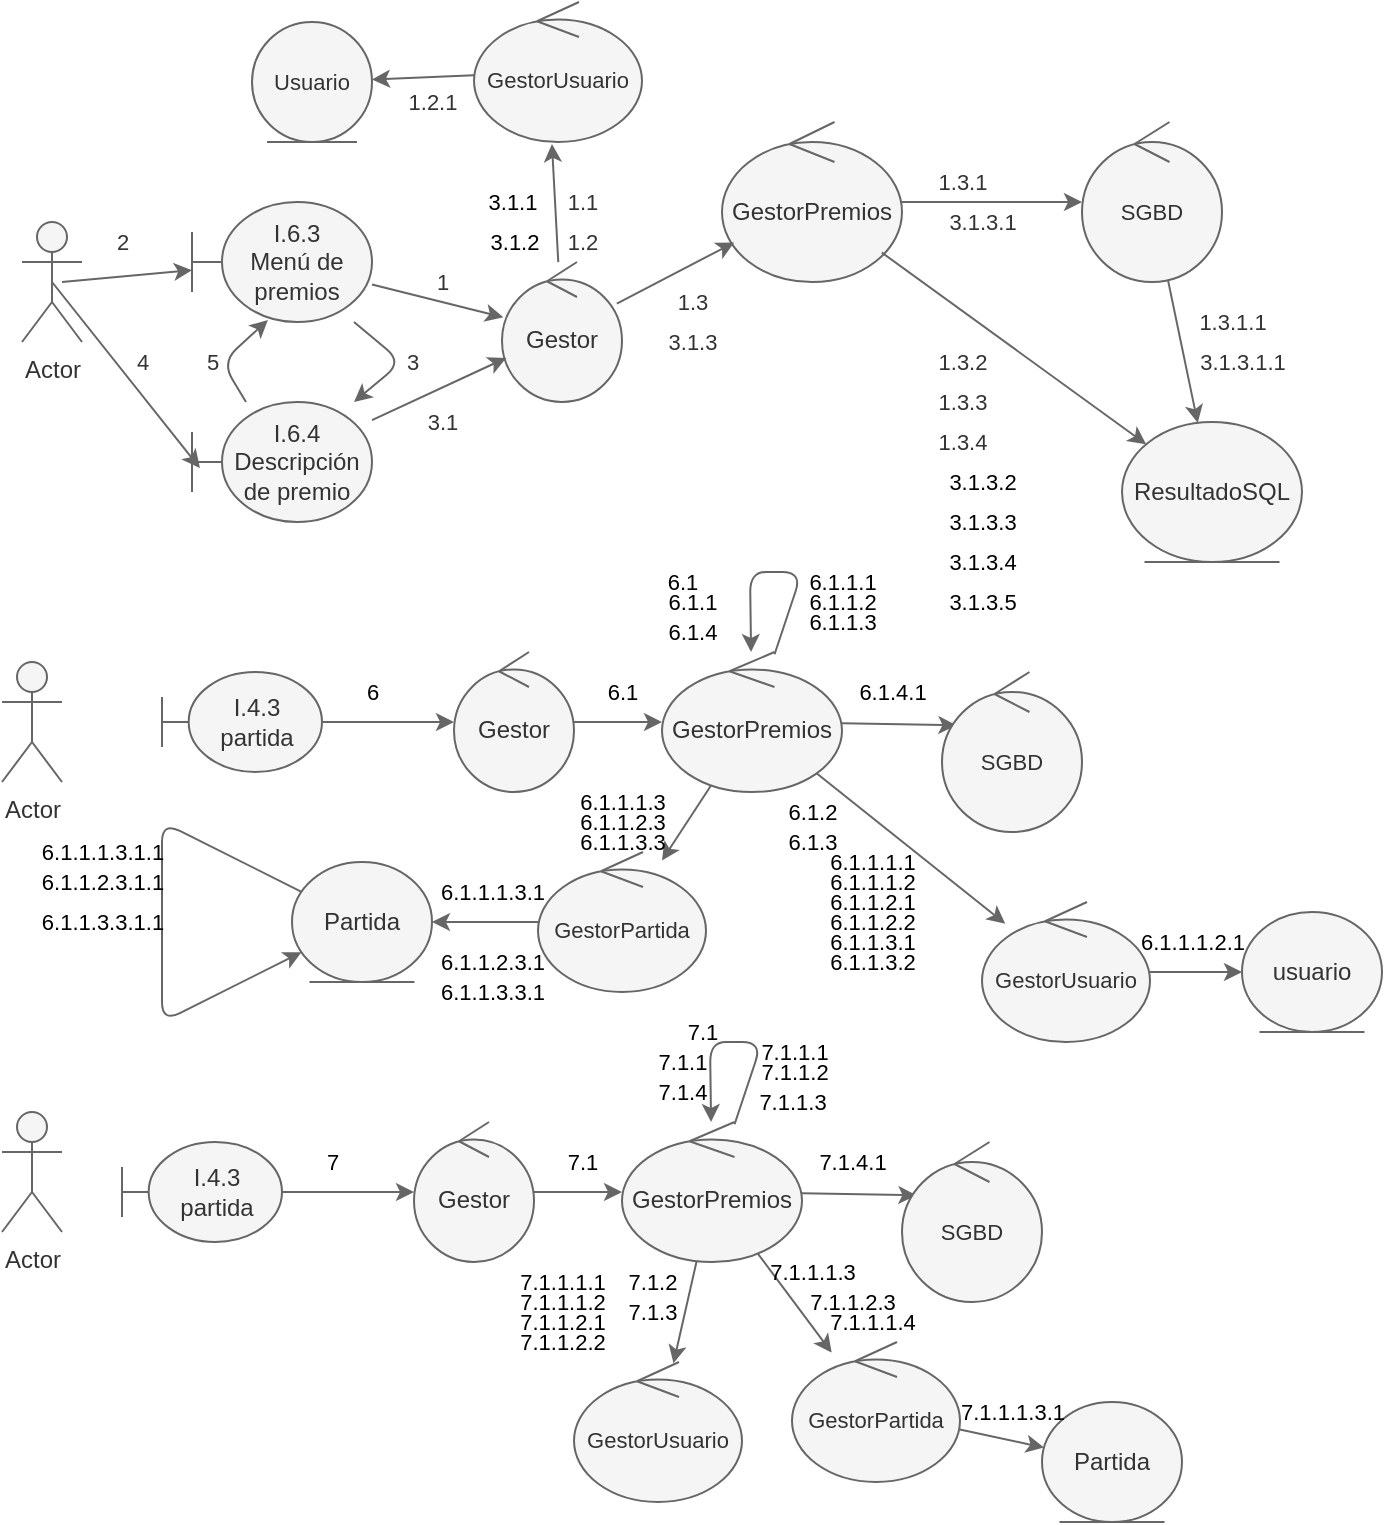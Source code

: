 <mxfile>
    <diagram id="s98oAX3t3QnvA7-sH4KN" name="Page-1">
        <mxGraphModel dx="286" dy="568" grid="1" gridSize="10" guides="1" tooltips="1" connect="1" arrows="1" fold="1" page="1" pageScale="1" pageWidth="850" pageHeight="1100" background="#FFFFFF" math="0" shadow="0">
            <root>
                <mxCell id="0"/>
                <mxCell id="1" parent="0"/>
                <mxCell id="4" value="I.6.3&lt;br&gt;Menú de premios" style="shape=umlBoundary;whiteSpace=wrap;html=1;fillColor=#f5f5f5;fontColor=#333333;strokeColor=#666666;" parent="1" vertex="1">
                    <mxGeometry x="125" y="150" width="90" height="60" as="geometry"/>
                </mxCell>
                <mxCell id="5" value="I.6.4&lt;br&gt;Descripción de premio" style="shape=umlBoundary;whiteSpace=wrap;html=1;fillColor=#f5f5f5;fontColor=#333333;strokeColor=#666666;" parent="1" vertex="1">
                    <mxGeometry x="125" y="250" width="90" height="60" as="geometry"/>
                </mxCell>
                <mxCell id="6" value="Gestor" style="ellipse;shape=umlControl;whiteSpace=wrap;html=1;fillColor=#f5f5f5;fontColor=#333333;strokeColor=#666666;" parent="1" vertex="1">
                    <mxGeometry x="280" y="180" width="60" height="70" as="geometry"/>
                </mxCell>
                <mxCell id="7" value="ResultadoSQL" style="ellipse;shape=umlEntity;whiteSpace=wrap;html=1;fillColor=#f5f5f5;fontColor=#333333;strokeColor=#666666;" parent="1" vertex="1">
                    <mxGeometry x="590" y="260" width="90" height="70" as="geometry"/>
                </mxCell>
                <mxCell id="8" value="GestorPremios" style="ellipse;shape=umlControl;whiteSpace=wrap;html=1;fillColor=#f5f5f5;fontColor=#333333;strokeColor=#666666;" parent="1" vertex="1">
                    <mxGeometry x="390" y="110" width="90" height="80" as="geometry"/>
                </mxCell>
                <mxCell id="9" value="" style="endArrow=classic;html=1;fillColor=#f5f5f5;strokeColor=#666666;" parent="1" source="4" target="6" edge="1">
                    <mxGeometry width="50" height="50" relative="1" as="geometry">
                        <mxPoint x="170" y="320" as="sourcePoint"/>
                        <mxPoint x="220" y="270" as="targetPoint"/>
                    </mxGeometry>
                </mxCell>
                <mxCell id="10" value="" style="endArrow=classic;html=1;rounded=1;labelBackgroundColor=default;fontFamily=Helvetica;fontSize=11;fontColor=default;strokeColor=#666666;fillColor=#f5f5f5;shape=connector;" parent="1" source="6" target="8" edge="1">
                    <mxGeometry width="50" height="50" relative="1" as="geometry">
                        <mxPoint x="350" y="320" as="sourcePoint"/>
                        <mxPoint x="400" y="270" as="targetPoint"/>
                    </mxGeometry>
                </mxCell>
                <mxCell id="11" value="SGBD" style="ellipse;shape=umlControl;whiteSpace=wrap;html=1;fontFamily=Helvetica;fontSize=11;fontColor=#333333;fillColor=#f5f5f5;strokeColor=#666666;" parent="1" vertex="1">
                    <mxGeometry x="570" y="110" width="70" height="80" as="geometry"/>
                </mxCell>
                <mxCell id="12" value="" style="endArrow=classic;html=1;rounded=1;labelBackgroundColor=default;fontFamily=Helvetica;fontSize=11;fontColor=#333333;strokeColor=#666666;fillColor=#f5f5f5;shape=connector;" parent="1" source="8" target="11" edge="1">
                    <mxGeometry width="50" height="50" relative="1" as="geometry">
                        <mxPoint x="480" y="300" as="sourcePoint"/>
                        <mxPoint x="530" y="250" as="targetPoint"/>
                    </mxGeometry>
                </mxCell>
                <mxCell id="13" value="" style="endArrow=classic;html=1;rounded=1;labelBackgroundColor=default;fontFamily=Helvetica;fontSize=11;fontColor=#333333;strokeColor=#666666;fillColor=#f5f5f5;shape=connector;" parent="1" source="11" target="7" edge="1">
                    <mxGeometry width="50" height="50" relative="1" as="geometry">
                        <mxPoint x="480" y="300" as="sourcePoint"/>
                        <mxPoint x="530" y="250" as="targetPoint"/>
                    </mxGeometry>
                </mxCell>
                <mxCell id="14" value="" style="endArrow=classic;html=1;rounded=1;labelBackgroundColor=default;fontFamily=Helvetica;fontSize=11;fontColor=#333333;strokeColor=#666666;fillColor=#f5f5f5;shape=connector;" parent="1" source="8" target="7" edge="1">
                    <mxGeometry width="50" height="50" relative="1" as="geometry">
                        <mxPoint x="480" y="300" as="sourcePoint"/>
                        <mxPoint x="530" y="250" as="targetPoint"/>
                    </mxGeometry>
                </mxCell>
                <mxCell id="15" value="" style="endArrow=classic;html=1;rounded=1;labelBackgroundColor=default;fontFamily=Helvetica;fontSize=11;fontColor=#333333;strokeColor=#666666;fillColor=#f5f5f5;shape=connector;" parent="1" source="4" target="5" edge="1">
                    <mxGeometry width="50" height="50" relative="1" as="geometry">
                        <mxPoint x="260" y="310" as="sourcePoint"/>
                        <mxPoint x="310" y="260" as="targetPoint"/>
                        <Array as="points">
                            <mxPoint x="230" y="230"/>
                        </Array>
                    </mxGeometry>
                </mxCell>
                <mxCell id="16" value="" style="endArrow=classic;html=1;rounded=1;labelBackgroundColor=default;fontFamily=Helvetica;fontSize=11;fontColor=#333333;strokeColor=#666666;fillColor=#f5f5f5;shape=connector;" parent="1" source="5" target="6" edge="1">
                    <mxGeometry width="50" height="50" relative="1" as="geometry">
                        <mxPoint x="240" y="360" as="sourcePoint"/>
                        <mxPoint x="290" y="310" as="targetPoint"/>
                    </mxGeometry>
                </mxCell>
                <mxCell id="17" value="" style="endArrow=classic;html=1;rounded=1;labelBackgroundColor=default;fontFamily=Helvetica;fontSize=11;fontColor=#333333;strokeColor=#666666;fillColor=#f5f5f5;shape=connector;" parent="1" target="4" edge="1">
                    <mxGeometry width="50" height="50" relative="1" as="geometry">
                        <mxPoint x="60" y="190" as="sourcePoint"/>
                        <mxPoint x="260" y="370" as="targetPoint"/>
                    </mxGeometry>
                </mxCell>
                <mxCell id="18" value="" style="endArrow=classic;html=1;rounded=1;labelBackgroundColor=default;fontFamily=Helvetica;fontSize=11;fontColor=#333333;strokeColor=#666666;fillColor=#f5f5f5;shape=connector;exitX=0.5;exitY=0.5;exitDx=0;exitDy=0;exitPerimeter=0;entryX=0.044;entryY=0.55;entryDx=0;entryDy=0;entryPerimeter=0;" parent="1" target="5" edge="1">
                    <mxGeometry width="50" height="50" relative="1" as="geometry">
                        <mxPoint x="55" y="190" as="sourcePoint"/>
                        <mxPoint x="220" y="400" as="targetPoint"/>
                    </mxGeometry>
                </mxCell>
                <mxCell id="19" value="" style="endArrow=classic;html=1;rounded=1;labelBackgroundColor=default;fontFamily=Helvetica;fontSize=11;fontColor=#333333;strokeColor=#666666;fillColor=#f5f5f5;shape=connector;entryX=0.422;entryY=0.983;entryDx=0;entryDy=0;entryPerimeter=0;" parent="1" source="5" target="4" edge="1">
                    <mxGeometry width="50" height="50" relative="1" as="geometry">
                        <mxPoint x="170" y="450" as="sourcePoint"/>
                        <mxPoint x="220" y="400" as="targetPoint"/>
                        <Array as="points">
                            <mxPoint x="140" y="230"/>
                        </Array>
                    </mxGeometry>
                </mxCell>
                <mxCell id="20" value="1" style="text;html=1;align=center;verticalAlign=middle;resizable=0;points=[];autosize=1;strokeColor=none;fillColor=none;fontSize=11;fontFamily=Helvetica;fontColor=#333333;" parent="1" vertex="1">
                    <mxGeometry x="240" y="180" width="20" height="20" as="geometry"/>
                </mxCell>
                <mxCell id="21" value="2" style="text;html=1;align=center;verticalAlign=middle;resizable=0;points=[];autosize=1;strokeColor=none;fillColor=none;fontSize=11;fontFamily=Helvetica;fontColor=#333333;" parent="1" vertex="1">
                    <mxGeometry x="80" y="160" width="20" height="20" as="geometry"/>
                </mxCell>
                <mxCell id="23" value="3" style="text;html=1;align=center;verticalAlign=middle;resizable=0;points=[];autosize=1;strokeColor=none;fillColor=none;fontSize=11;fontFamily=Helvetica;fontColor=#333333;" parent="1" vertex="1">
                    <mxGeometry x="225" y="220" width="20" height="20" as="geometry"/>
                </mxCell>
                <mxCell id="24" value="4" style="text;html=1;align=center;verticalAlign=middle;resizable=0;points=[];autosize=1;strokeColor=none;fillColor=none;fontSize=11;fontFamily=Helvetica;fontColor=#333333;" parent="1" vertex="1">
                    <mxGeometry x="90" y="220" width="20" height="20" as="geometry"/>
                </mxCell>
                <mxCell id="25" value="5" style="text;html=1;align=center;verticalAlign=middle;resizable=0;points=[];autosize=1;strokeColor=none;fillColor=none;fontSize=11;fontFamily=Helvetica;fontColor=#333333;" parent="1" vertex="1">
                    <mxGeometry x="125" y="220" width="20" height="20" as="geometry"/>
                </mxCell>
                <mxCell id="26" value="3.1" style="text;html=1;align=center;verticalAlign=middle;resizable=0;points=[];autosize=1;strokeColor=none;fillColor=none;fontSize=11;fontFamily=Helvetica;fontColor=#333333;" parent="1" vertex="1">
                    <mxGeometry x="235" y="250" width="30" height="20" as="geometry"/>
                </mxCell>
                <mxCell id="29" value="1.3" style="text;html=1;align=center;verticalAlign=middle;resizable=0;points=[];autosize=1;strokeColor=none;fillColor=none;fontSize=11;fontFamily=Helvetica;fontColor=#333333;" parent="1" vertex="1">
                    <mxGeometry x="360" y="190" width="30" height="20" as="geometry"/>
                </mxCell>
                <mxCell id="30" value="1.3.1" style="text;html=1;align=center;verticalAlign=middle;resizable=0;points=[];autosize=1;strokeColor=none;fillColor=none;fontSize=11;fontFamily=Helvetica;fontColor=#333333;" parent="1" vertex="1">
                    <mxGeometry x="490" y="130" width="40" height="20" as="geometry"/>
                </mxCell>
                <mxCell id="31" value="GestorUsuario" style="ellipse;shape=umlControl;whiteSpace=wrap;html=1;fontFamily=Helvetica;fontSize=11;fontColor=#333333;strokeColor=#666666;fillColor=#f5f5f5;" parent="1" vertex="1">
                    <mxGeometry x="266" y="50" width="84" height="70" as="geometry"/>
                </mxCell>
                <mxCell id="32" value="" style="endArrow=classic;html=1;rounded=1;labelBackgroundColor=default;fontFamily=Helvetica;fontSize=11;fontColor=#333333;strokeColor=#666666;fillColor=#f5f5f5;shape=connector;entryX=0.464;entryY=1.014;entryDx=0;entryDy=0;entryPerimeter=0;" parent="1" source="6" target="31" edge="1">
                    <mxGeometry width="50" height="50" relative="1" as="geometry">
                        <mxPoint x="210" y="410" as="sourcePoint"/>
                        <mxPoint x="260" y="360" as="targetPoint"/>
                    </mxGeometry>
                </mxCell>
                <mxCell id="33" value="1.1" style="text;html=1;align=center;verticalAlign=middle;resizable=0;points=[];autosize=1;strokeColor=none;fillColor=none;fontSize=11;fontFamily=Helvetica;fontColor=#333333;" parent="1" vertex="1">
                    <mxGeometry x="305" y="140" width="30" height="20" as="geometry"/>
                </mxCell>
                <mxCell id="34" value="Usuario" style="ellipse;shape=umlEntity;whiteSpace=wrap;html=1;fontFamily=Helvetica;fontSize=11;fontColor=#333333;strokeColor=#666666;fillColor=#f5f5f5;" parent="1" vertex="1">
                    <mxGeometry x="155" y="60" width="60" height="60" as="geometry"/>
                </mxCell>
                <mxCell id="35" value="" style="endArrow=classic;html=1;rounded=1;labelBackgroundColor=default;fontFamily=Helvetica;fontSize=11;fontColor=#333333;strokeColor=#666666;fillColor=#f5f5f5;shape=connector;" parent="1" source="31" target="34" edge="1">
                    <mxGeometry width="50" height="50" relative="1" as="geometry">
                        <mxPoint x="300" y="410" as="sourcePoint"/>
                        <mxPoint x="350" y="360" as="targetPoint"/>
                    </mxGeometry>
                </mxCell>
                <mxCell id="36" value="1.2.1" style="text;html=1;align=center;verticalAlign=middle;resizable=0;points=[];autosize=1;strokeColor=none;fillColor=none;fontSize=11;fontFamily=Helvetica;fontColor=#333333;" parent="1" vertex="1">
                    <mxGeometry x="225" y="90" width="40" height="20" as="geometry"/>
                </mxCell>
                <mxCell id="38" value="1.3.1.1" style="text;html=1;align=center;verticalAlign=middle;resizable=0;points=[];autosize=1;strokeColor=none;fillColor=none;fontSize=11;fontFamily=Helvetica;fontColor=#333333;" parent="1" vertex="1">
                    <mxGeometry x="620" y="200" width="50" height="20" as="geometry"/>
                </mxCell>
                <mxCell id="40" value="1.2" style="text;html=1;align=center;verticalAlign=middle;resizable=0;points=[];autosize=1;strokeColor=none;fillColor=none;fontSize=11;fontFamily=Helvetica;fontColor=#333333;" parent="1" vertex="1">
                    <mxGeometry x="305" y="160" width="30" height="20" as="geometry"/>
                </mxCell>
                <mxCell id="42" value="1.3.2" style="text;html=1;align=center;verticalAlign=middle;resizable=0;points=[];autosize=1;strokeColor=none;fillColor=none;fontSize=11;fontFamily=Helvetica;fontColor=#333333;" parent="1" vertex="1">
                    <mxGeometry x="490" y="220" width="40" height="20" as="geometry"/>
                </mxCell>
                <mxCell id="43" value="1.3.3" style="text;html=1;align=center;verticalAlign=middle;resizable=0;points=[];autosize=1;strokeColor=none;fillColor=none;fontSize=11;fontFamily=Helvetica;fontColor=#333333;" parent="1" vertex="1">
                    <mxGeometry x="490" y="240" width="40" height="20" as="geometry"/>
                </mxCell>
                <mxCell id="44" value="1.3.4" style="text;html=1;align=center;verticalAlign=middle;resizable=0;points=[];autosize=1;strokeColor=none;fillColor=none;fontSize=11;fontFamily=Helvetica;fontColor=#333333;" parent="1" vertex="1">
                    <mxGeometry x="490" y="260" width="40" height="20" as="geometry"/>
                </mxCell>
                <mxCell id="46" value="3.1.3" style="text;html=1;align=center;verticalAlign=middle;resizable=0;points=[];autosize=1;strokeColor=none;fillColor=none;fontSize=11;fontFamily=Helvetica;fontColor=#333333;" parent="1" vertex="1">
                    <mxGeometry x="355" y="210" width="40" height="20" as="geometry"/>
                </mxCell>
                <mxCell id="48" value="3.1.3.1" style="text;html=1;align=center;verticalAlign=middle;resizable=0;points=[];autosize=1;strokeColor=none;fillColor=none;fontSize=11;fontFamily=Helvetica;fontColor=#333333;" parent="1" vertex="1">
                    <mxGeometry x="495" y="150" width="50" height="20" as="geometry"/>
                </mxCell>
                <mxCell id="49" value="3.1.3.1.1" style="text;html=1;align=center;verticalAlign=middle;resizable=0;points=[];autosize=1;strokeColor=none;fillColor=none;fontSize=11;fontFamily=Helvetica;fontColor=#333333;" parent="1" vertex="1">
                    <mxGeometry x="620" y="220" width="60" height="20" as="geometry"/>
                </mxCell>
                <mxCell id="50" value="3.1.1" style="text;html=1;align=center;verticalAlign=middle;resizable=0;points=[];autosize=1;fontColor=#000000;fontSize=11;" parent="1" vertex="1">
                    <mxGeometry x="265" y="140" width="40" height="20" as="geometry"/>
                </mxCell>
                <mxCell id="51" value="3.1.2" style="text;html=1;align=center;verticalAlign=middle;resizable=0;points=[];autosize=1;fontColor=#000000;fontSize=11;" parent="1" vertex="1">
                    <mxGeometry x="266" y="160" width="40" height="20" as="geometry"/>
                </mxCell>
                <mxCell id="52" value="3.1.3.2" style="text;html=1;align=center;verticalAlign=middle;resizable=0;points=[];autosize=1;strokeColor=none;fillColor=none;fontSize=11;fontFamily=Helvetica;fontColor=#000000;" parent="1" vertex="1">
                    <mxGeometry x="495" y="280" width="50" height="20" as="geometry"/>
                </mxCell>
                <mxCell id="53" value="3.1.3.3" style="text;html=1;align=center;verticalAlign=middle;resizable=0;points=[];autosize=1;strokeColor=none;fillColor=none;fontSize=11;fontFamily=Helvetica;fontColor=#000000;" parent="1" vertex="1">
                    <mxGeometry x="495" y="300" width="50" height="20" as="geometry"/>
                </mxCell>
                <mxCell id="54" value="3.1.3.5" style="text;html=1;align=center;verticalAlign=middle;resizable=0;points=[];autosize=1;strokeColor=none;fillColor=none;fontSize=11;fontFamily=Helvetica;fontColor=#000000;" parent="1" vertex="1">
                    <mxGeometry x="495" y="340" width="50" height="20" as="geometry"/>
                </mxCell>
                <mxCell id="55" value="3.1.3.4" style="text;html=1;align=center;verticalAlign=middle;resizable=0;points=[];autosize=1;strokeColor=none;fillColor=none;fontSize=11;fontFamily=Helvetica;fontColor=#000000;" parent="1" vertex="1">
                    <mxGeometry x="495" y="320" width="50" height="20" as="geometry"/>
                </mxCell>
                <mxCell id="56" value="Actor" style="shape=umlActor;verticalLabelPosition=bottom;verticalAlign=top;html=1;outlineConnect=0;fillColor=#f5f5f5;fontColor=#333333;strokeColor=#666666;" parent="1" vertex="1">
                    <mxGeometry x="40" y="160" width="30" height="60" as="geometry"/>
                </mxCell>
                <mxCell id="62" style="edgeStyle=none;shape=connector;rounded=1;html=1;labelBackgroundColor=default;fontFamily=Helvetica;fontSize=11;fontColor=#000000;endArrow=classic;strokeColor=#666666;fillColor=#f5f5f5;" edge="1" parent="1" source="58" target="61">
                    <mxGeometry relative="1" as="geometry"/>
                </mxCell>
                <mxCell id="64" style="edgeStyle=none;shape=connector;rounded=1;html=1;labelBackgroundColor=default;fontFamily=Helvetica;fontSize=11;fontColor=#000000;endArrow=classic;strokeColor=#666666;fillColor=#f5f5f5;" edge="1" parent="1" source="61" target="66">
                    <mxGeometry relative="1" as="geometry"/>
                </mxCell>
                <mxCell id="67" style="edgeStyle=none;shape=connector;rounded=1;html=1;labelBackgroundColor=default;fontFamily=Helvetica;fontSize=11;fontColor=#000000;endArrow=classic;strokeColor=#666666;fillColor=#f5f5f5;" edge="1" parent="1" source="66" target="63">
                    <mxGeometry relative="1" as="geometry"/>
                </mxCell>
                <mxCell id="69" style="edgeStyle=none;shape=connector;rounded=1;html=1;labelBackgroundColor=default;fontFamily=Helvetica;fontSize=11;fontColor=#000000;endArrow=classic;strokeColor=#666666;fillColor=#f5f5f5;" edge="1" parent="1" source="66" target="66">
                    <mxGeometry relative="1" as="geometry">
                        <Array as="points">
                            <mxPoint x="430" y="335"/>
                            <mxPoint x="404" y="335"/>
                        </Array>
                    </mxGeometry>
                </mxCell>
                <mxCell id="75" style="edgeStyle=none;shape=connector;rounded=1;html=1;entryX=0.103;entryY=0.333;entryDx=0;entryDy=0;entryPerimeter=0;labelBackgroundColor=default;fontFamily=Helvetica;fontSize=11;fontColor=#000000;endArrow=classic;strokeColor=#666666;fillColor=#f5f5f5;" edge="1" parent="1" source="66" target="74">
                    <mxGeometry relative="1" as="geometry"/>
                </mxCell>
                <mxCell id="127" style="edgeStyle=none;shape=connector;rounded=1;html=1;labelBackgroundColor=default;fontFamily=Helvetica;fontSize=11;fontColor=#000000;endArrow=classic;strokeColor=#666666;fillColor=#f5f5f5;" edge="1" parent="1" source="63" target="126">
                    <mxGeometry relative="1" as="geometry"/>
                </mxCell>
                <mxCell id="130" style="edgeStyle=none;shape=connector;rounded=1;html=1;labelBackgroundColor=default;fontFamily=Helvetica;fontSize=11;fontColor=#000000;endArrow=classic;strokeColor=#666666;fillColor=#f5f5f5;" edge="1" parent="1" source="66" target="129">
                    <mxGeometry relative="1" as="geometry"/>
                </mxCell>
                <mxCell id="132" style="edgeStyle=none;shape=connector;rounded=1;html=1;labelBackgroundColor=default;fontFamily=Helvetica;fontSize=11;fontColor=#000000;endArrow=classic;strokeColor=#666666;fillColor=#f5f5f5;" edge="1" parent="1" source="129" target="131">
                    <mxGeometry relative="1" as="geometry"/>
                </mxCell>
                <mxCell id="135" style="edgeStyle=none;shape=connector;rounded=1;html=1;labelBackgroundColor=default;fontFamily=Helvetica;fontSize=11;fontColor=#000000;endArrow=classic;strokeColor=#666666;fillColor=#f5f5f5;" edge="1" parent="1" source="131" target="131">
                    <mxGeometry relative="1" as="geometry">
                        <Array as="points">
                            <mxPoint x="110" y="560"/>
                        </Array>
                    </mxGeometry>
                </mxCell>
                <mxCell id="57" value="Actor" style="shape=umlActor;verticalLabelPosition=bottom;verticalAlign=top;html=1;outlineConnect=0;fillColor=#f5f5f5;fontColor=#333333;strokeColor=#666666;" vertex="1" parent="1">
                    <mxGeometry x="30" y="380" width="30" height="60" as="geometry"/>
                </mxCell>
                <mxCell id="58" value="I.4.3&lt;br&gt;partida" style="shape=umlBoundary;whiteSpace=wrap;html=1;fillColor=#f5f5f5;fontColor=#333333;strokeColor=#666666;" vertex="1" parent="1">
                    <mxGeometry x="110" y="385" width="80" height="50" as="geometry"/>
                </mxCell>
                <mxCell id="60" value="&lt;font color=&quot;#000000&quot;&gt;6&lt;/font&gt;" style="text;html=1;align=center;verticalAlign=middle;resizable=0;points=[];autosize=1;strokeColor=none;fillColor=none;fontSize=11;fontFamily=Helvetica;fontColor=default;" vertex="1" parent="1">
                    <mxGeometry x="205" y="385" width="20" height="20" as="geometry"/>
                </mxCell>
                <mxCell id="61" value="Gestor" style="ellipse;shape=umlControl;whiteSpace=wrap;html=1;fillColor=#f5f5f5;fontColor=#333333;strokeColor=#666666;" vertex="1" parent="1">
                    <mxGeometry x="256" y="375" width="60" height="70" as="geometry"/>
                </mxCell>
                <mxCell id="63" value="GestorUsuario" style="ellipse;shape=umlControl;whiteSpace=wrap;html=1;fontFamily=Helvetica;fontSize=11;fontColor=#333333;strokeColor=#666666;fillColor=#f5f5f5;" vertex="1" parent="1">
                    <mxGeometry x="520" y="500" width="84" height="70" as="geometry"/>
                </mxCell>
                <mxCell id="65" value="6.1" style="text;html=1;align=center;verticalAlign=middle;resizable=0;points=[];autosize=1;strokeColor=none;fillColor=none;fontSize=11;fontFamily=Helvetica;fontColor=#000000;" vertex="1" parent="1">
                    <mxGeometry x="325" y="385" width="30" height="20" as="geometry"/>
                </mxCell>
                <mxCell id="66" value="GestorPremios" style="ellipse;shape=umlControl;whiteSpace=wrap;html=1;fillColor=#f5f5f5;fontColor=#333333;strokeColor=#666666;" vertex="1" parent="1">
                    <mxGeometry x="360" y="375" width="90" height="70" as="geometry"/>
                </mxCell>
                <mxCell id="68" value="6.1.2" style="text;html=1;align=center;verticalAlign=middle;resizable=0;points=[];autosize=1;strokeColor=none;fillColor=none;fontSize=11;fontFamily=Helvetica;fontColor=#000000;" vertex="1" parent="1">
                    <mxGeometry x="415" y="445" width="40" height="20" as="geometry"/>
                </mxCell>
                <mxCell id="70" value="6.1" style="text;html=1;align=center;verticalAlign=middle;resizable=0;points=[];autosize=1;strokeColor=none;fillColor=none;fontSize=11;fontFamily=Helvetica;fontColor=#000000;" vertex="1" parent="1">
                    <mxGeometry x="355" y="330" width="30" height="20" as="geometry"/>
                </mxCell>
                <mxCell id="71" value="6.1.1" style="text;html=1;align=center;verticalAlign=middle;resizable=0;points=[];autosize=1;strokeColor=none;fillColor=none;fontSize=11;fontFamily=Helvetica;fontColor=#000000;" vertex="1" parent="1">
                    <mxGeometry x="355" y="340" width="40" height="20" as="geometry"/>
                </mxCell>
                <mxCell id="72" value="6.1.3" style="text;html=1;align=center;verticalAlign=middle;resizable=0;points=[];autosize=1;strokeColor=none;fillColor=none;fontSize=11;fontFamily=Helvetica;fontColor=#000000;" vertex="1" parent="1">
                    <mxGeometry x="415" y="460" width="40" height="20" as="geometry"/>
                </mxCell>
                <mxCell id="73" value="6.1.4" style="text;html=1;align=center;verticalAlign=middle;resizable=0;points=[];autosize=1;strokeColor=none;fillColor=none;fontSize=11;fontFamily=Helvetica;fontColor=#000000;" vertex="1" parent="1">
                    <mxGeometry x="355" y="355" width="40" height="20" as="geometry"/>
                </mxCell>
                <mxCell id="74" value="SGBD" style="ellipse;shape=umlControl;whiteSpace=wrap;html=1;fontFamily=Helvetica;fontSize=11;fontColor=#333333;fillColor=#f5f5f5;strokeColor=#666666;" vertex="1" parent="1">
                    <mxGeometry x="500" y="385" width="70" height="80" as="geometry"/>
                </mxCell>
                <mxCell id="76" value="6.1.4.1" style="text;html=1;align=center;verticalAlign=middle;resizable=0;points=[];autosize=1;strokeColor=none;fillColor=none;fontSize=11;fontFamily=Helvetica;fontColor=#000000;" vertex="1" parent="1">
                    <mxGeometry x="450" y="385" width="50" height="20" as="geometry"/>
                </mxCell>
                <mxCell id="119" style="edgeStyle=none;shape=connector;rounded=1;html=1;labelBackgroundColor=default;fontFamily=Helvetica;fontSize=11;fontColor=#000000;endArrow=classic;strokeColor=#666666;fillColor=#f5f5f5;" edge="1" parent="1" source="89" target="118">
                    <mxGeometry relative="1" as="geometry"/>
                </mxCell>
                <mxCell id="124" style="edgeStyle=none;shape=connector;rounded=1;html=1;labelBackgroundColor=default;fontFamily=Helvetica;fontSize=11;fontColor=#000000;endArrow=classic;strokeColor=#666666;fillColor=#f5f5f5;" edge="1" parent="1" source="118" target="123">
                    <mxGeometry relative="1" as="geometry"/>
                </mxCell>
                <mxCell id="77" value="Actor" style="shape=umlActor;verticalLabelPosition=bottom;verticalAlign=top;html=1;outlineConnect=0;fillColor=#f5f5f5;fontColor=#333333;strokeColor=#666666;" vertex="1" parent="1">
                    <mxGeometry x="30" y="605" width="30" height="60" as="geometry"/>
                </mxCell>
                <mxCell id="79" style="edgeStyle=none;shape=connector;rounded=1;html=1;labelBackgroundColor=default;fontFamily=Helvetica;fontSize=11;fontColor=#000000;endArrow=classic;strokeColor=#666666;fillColor=#f5f5f5;" edge="1" parent="1" source="84" target="86">
                    <mxGeometry relative="1" as="geometry"/>
                </mxCell>
                <mxCell id="80" style="edgeStyle=none;shape=connector;rounded=1;html=1;labelBackgroundColor=default;fontFamily=Helvetica;fontSize=11;fontColor=#000000;endArrow=classic;strokeColor=#666666;fillColor=#f5f5f5;" edge="1" parent="1" source="86" target="89">
                    <mxGeometry relative="1" as="geometry"/>
                </mxCell>
                <mxCell id="81" style="edgeStyle=none;shape=connector;rounded=1;html=1;labelBackgroundColor=default;fontFamily=Helvetica;fontSize=11;fontColor=#000000;endArrow=classic;strokeColor=#666666;fillColor=#f5f5f5;" edge="1" parent="1" source="89" target="87">
                    <mxGeometry relative="1" as="geometry"/>
                </mxCell>
                <mxCell id="82" style="edgeStyle=none;shape=connector;rounded=1;html=1;labelBackgroundColor=default;fontFamily=Helvetica;fontSize=11;fontColor=#000000;endArrow=classic;strokeColor=#666666;fillColor=#f5f5f5;" edge="1" parent="1" source="89" target="89">
                    <mxGeometry relative="1" as="geometry">
                        <Array as="points">
                            <mxPoint x="410" y="570"/>
                            <mxPoint x="384" y="570"/>
                        </Array>
                    </mxGeometry>
                </mxCell>
                <mxCell id="83" style="edgeStyle=none;shape=connector;rounded=1;html=1;entryX=0.103;entryY=0.333;entryDx=0;entryDy=0;entryPerimeter=0;labelBackgroundColor=default;fontFamily=Helvetica;fontSize=11;fontColor=#000000;endArrow=classic;strokeColor=#666666;fillColor=#f5f5f5;" edge="1" parent="1" source="89" target="95">
                    <mxGeometry relative="1" as="geometry"/>
                </mxCell>
                <mxCell id="84" value="I.4.3&lt;br&gt;partida" style="shape=umlBoundary;whiteSpace=wrap;html=1;fillColor=#f5f5f5;fontColor=#333333;strokeColor=#666666;" vertex="1" parent="1">
                    <mxGeometry x="90" y="620" width="80" height="50" as="geometry"/>
                </mxCell>
                <mxCell id="85" value="&lt;font color=&quot;#000000&quot;&gt;7&lt;/font&gt;" style="text;html=1;align=center;verticalAlign=middle;resizable=0;points=[];autosize=1;strokeColor=none;fillColor=none;fontSize=11;fontFamily=Helvetica;fontColor=default;" vertex="1" parent="1">
                    <mxGeometry x="185" y="620" width="20" height="20" as="geometry"/>
                </mxCell>
                <mxCell id="86" value="Gestor" style="ellipse;shape=umlControl;whiteSpace=wrap;html=1;fillColor=#f5f5f5;fontColor=#333333;strokeColor=#666666;" vertex="1" parent="1">
                    <mxGeometry x="236" y="610" width="60" height="70" as="geometry"/>
                </mxCell>
                <mxCell id="87" value="GestorUsuario" style="ellipse;shape=umlControl;whiteSpace=wrap;html=1;fontFamily=Helvetica;fontSize=11;fontColor=#333333;strokeColor=#666666;fillColor=#f5f5f5;" vertex="1" parent="1">
                    <mxGeometry x="316" y="730" width="84" height="70" as="geometry"/>
                </mxCell>
                <mxCell id="88" value="7.1" style="text;html=1;align=center;verticalAlign=middle;resizable=0;points=[];autosize=1;strokeColor=none;fillColor=none;fontSize=11;fontFamily=Helvetica;fontColor=#000000;" vertex="1" parent="1">
                    <mxGeometry x="305" y="620" width="30" height="20" as="geometry"/>
                </mxCell>
                <mxCell id="89" value="GestorPremios" style="ellipse;shape=umlControl;whiteSpace=wrap;html=1;fillColor=#f5f5f5;fontColor=#333333;strokeColor=#666666;" vertex="1" parent="1">
                    <mxGeometry x="340" y="610" width="90" height="70" as="geometry"/>
                </mxCell>
                <mxCell id="90" value="7.1.2" style="text;html=1;align=center;verticalAlign=middle;resizable=0;points=[];autosize=1;strokeColor=none;fillColor=none;fontSize=11;fontFamily=Helvetica;fontColor=#000000;" vertex="1" parent="1">
                    <mxGeometry x="335" y="680" width="40" height="20" as="geometry"/>
                </mxCell>
                <mxCell id="91" value="7.1" style="text;html=1;align=center;verticalAlign=middle;resizable=0;points=[];autosize=1;strokeColor=none;fillColor=none;fontSize=11;fontFamily=Helvetica;fontColor=#000000;" vertex="1" parent="1">
                    <mxGeometry x="365" y="555" width="30" height="20" as="geometry"/>
                </mxCell>
                <mxCell id="92" value="7.1.1" style="text;html=1;align=center;verticalAlign=middle;resizable=0;points=[];autosize=1;strokeColor=none;fillColor=none;fontSize=11;fontFamily=Helvetica;fontColor=#000000;" vertex="1" parent="1">
                    <mxGeometry x="350" y="570" width="40" height="20" as="geometry"/>
                </mxCell>
                <mxCell id="93" value="7.1.3" style="text;html=1;align=center;verticalAlign=middle;resizable=0;points=[];autosize=1;strokeColor=none;fillColor=none;fontSize=11;fontFamily=Helvetica;fontColor=#000000;" vertex="1" parent="1">
                    <mxGeometry x="335" y="695" width="40" height="20" as="geometry"/>
                </mxCell>
                <mxCell id="94" value="7.1.4" style="text;html=1;align=center;verticalAlign=middle;resizable=0;points=[];autosize=1;strokeColor=none;fillColor=none;fontSize=11;fontFamily=Helvetica;fontColor=#000000;" vertex="1" parent="1">
                    <mxGeometry x="350" y="585" width="40" height="20" as="geometry"/>
                </mxCell>
                <mxCell id="95" value="SGBD" style="ellipse;shape=umlControl;whiteSpace=wrap;html=1;fontFamily=Helvetica;fontSize=11;fontColor=#333333;fillColor=#f5f5f5;strokeColor=#666666;" vertex="1" parent="1">
                    <mxGeometry x="480" y="620" width="70" height="80" as="geometry"/>
                </mxCell>
                <mxCell id="96" value="7.1.4.1" style="text;html=1;align=center;verticalAlign=middle;resizable=0;points=[];autosize=1;strokeColor=none;fillColor=none;fontSize=11;fontFamily=Helvetica;fontColor=#000000;" vertex="1" parent="1">
                    <mxGeometry x="430" y="620" width="50" height="20" as="geometry"/>
                </mxCell>
                <mxCell id="97" value="7.1.1.1" style="text;html=1;align=center;verticalAlign=middle;resizable=0;points=[];autosize=1;strokeColor=none;fillColor=none;fontSize=11;fontFamily=Helvetica;fontColor=#000000;" vertex="1" parent="1">
                    <mxGeometry x="401" y="565" width="50" height="20" as="geometry"/>
                </mxCell>
                <mxCell id="99" value="7.1.1.2" style="text;html=1;align=center;verticalAlign=middle;resizable=0;points=[];autosize=1;strokeColor=none;fillColor=none;fontSize=11;fontFamily=Helvetica;fontColor=#000000;" vertex="1" parent="1">
                    <mxGeometry x="401" y="575" width="50" height="20" as="geometry"/>
                </mxCell>
                <mxCell id="100" value="6.1.1.1" style="text;html=1;align=center;verticalAlign=middle;resizable=0;points=[];autosize=1;strokeColor=none;fillColor=none;fontSize=11;fontFamily=Helvetica;fontColor=#000000;" vertex="1" parent="1">
                    <mxGeometry x="425" y="330" width="50" height="20" as="geometry"/>
                </mxCell>
                <mxCell id="101" value="6.1.1.2" style="text;html=1;align=center;verticalAlign=middle;resizable=0;points=[];autosize=1;strokeColor=none;fillColor=none;fontSize=11;fontFamily=Helvetica;fontColor=#000000;" vertex="1" parent="1">
                    <mxGeometry x="425" y="340" width="50" height="20" as="geometry"/>
                </mxCell>
                <mxCell id="102" value="6.1.1.3" style="text;html=1;align=center;verticalAlign=middle;resizable=0;points=[];autosize=1;strokeColor=none;fillColor=none;fontSize=11;fontFamily=Helvetica;fontColor=#000000;" vertex="1" parent="1">
                    <mxGeometry x="425" y="350" width="50" height="20" as="geometry"/>
                </mxCell>
                <mxCell id="106" value="6.1.1.1.1" style="text;html=1;align=center;verticalAlign=middle;resizable=0;points=[];autosize=1;strokeColor=none;fillColor=none;fontSize=11;fontFamily=Helvetica;fontColor=#000000;" vertex="1" parent="1">
                    <mxGeometry x="435" y="470" width="60" height="20" as="geometry"/>
                </mxCell>
                <mxCell id="107" value="6.1.1.1.2" style="text;html=1;align=center;verticalAlign=middle;resizable=0;points=[];autosize=1;strokeColor=none;fillColor=none;fontSize=11;fontFamily=Helvetica;fontColor=#000000;" vertex="1" parent="1">
                    <mxGeometry x="435" y="480" width="60" height="20" as="geometry"/>
                </mxCell>
                <mxCell id="108" value="6.1.1.2.1" style="text;html=1;align=center;verticalAlign=middle;resizable=0;points=[];autosize=1;strokeColor=none;fillColor=none;fontSize=11;fontFamily=Helvetica;fontColor=#000000;" vertex="1" parent="1">
                    <mxGeometry x="435" y="490" width="60" height="20" as="geometry"/>
                </mxCell>
                <mxCell id="109" value="6.1.1.2.2" style="text;html=1;align=center;verticalAlign=middle;resizable=0;points=[];autosize=1;strokeColor=none;fillColor=none;fontSize=11;fontFamily=Helvetica;fontColor=#000000;" vertex="1" parent="1">
                    <mxGeometry x="435" y="500" width="60" height="20" as="geometry"/>
                </mxCell>
                <mxCell id="110" value="6.1.1.3.1" style="text;html=1;align=center;verticalAlign=middle;resizable=0;points=[];autosize=1;strokeColor=none;fillColor=none;fontSize=11;fontFamily=Helvetica;fontColor=#000000;" vertex="1" parent="1">
                    <mxGeometry x="435" y="510" width="60" height="20" as="geometry"/>
                </mxCell>
                <mxCell id="111" value="6.1.1.3.2" style="text;html=1;align=center;verticalAlign=middle;resizable=0;points=[];autosize=1;strokeColor=none;fillColor=none;fontSize=11;fontFamily=Helvetica;fontColor=#000000;" vertex="1" parent="1">
                    <mxGeometry x="435" y="520" width="60" height="20" as="geometry"/>
                </mxCell>
                <mxCell id="112" value="7.1.1.1.1" style="text;html=1;align=center;verticalAlign=middle;resizable=0;points=[];autosize=1;strokeColor=none;fillColor=none;fontSize=11;fontFamily=Helvetica;fontColor=#000000;" vertex="1" parent="1">
                    <mxGeometry x="280" y="680" width="60" height="20" as="geometry"/>
                </mxCell>
                <mxCell id="113" value="7.1.1.1.2" style="text;html=1;align=center;verticalAlign=middle;resizable=0;points=[];autosize=1;strokeColor=none;fillColor=none;fontSize=11;fontFamily=Helvetica;fontColor=#000000;" vertex="1" parent="1">
                    <mxGeometry x="280" y="690" width="60" height="20" as="geometry"/>
                </mxCell>
                <mxCell id="114" value="7.1.1.2.1" style="text;html=1;align=center;verticalAlign=middle;resizable=0;points=[];autosize=1;strokeColor=none;fillColor=none;fontSize=11;fontFamily=Helvetica;fontColor=#000000;" vertex="1" parent="1">
                    <mxGeometry x="280" y="700" width="60" height="20" as="geometry"/>
                </mxCell>
                <mxCell id="115" value="7.1.1.2.2" style="text;html=1;align=center;verticalAlign=middle;resizable=0;points=[];autosize=1;strokeColor=none;fillColor=none;fontSize=11;fontFamily=Helvetica;fontColor=#000000;" vertex="1" parent="1">
                    <mxGeometry x="280" y="710" width="60" height="20" as="geometry"/>
                </mxCell>
                <mxCell id="118" value="GestorPartida" style="ellipse;shape=umlControl;whiteSpace=wrap;html=1;fontFamily=Helvetica;fontSize=11;fontColor=#333333;strokeColor=#666666;fillColor=#f5f5f5;" vertex="1" parent="1">
                    <mxGeometry x="425" y="720" width="84" height="70" as="geometry"/>
                </mxCell>
                <mxCell id="120" value="7.1.1.1.3" style="text;html=1;align=center;verticalAlign=middle;resizable=0;points=[];autosize=1;strokeColor=none;fillColor=none;fontSize=11;fontFamily=Helvetica;fontColor=#000000;" vertex="1" parent="1">
                    <mxGeometry x="405" y="675" width="60" height="20" as="geometry"/>
                </mxCell>
                <mxCell id="121" value="7.1.1.1.4" style="text;html=1;align=center;verticalAlign=middle;resizable=0;points=[];autosize=1;strokeColor=none;fillColor=none;fontSize=11;fontFamily=Helvetica;fontColor=#000000;" vertex="1" parent="1">
                    <mxGeometry x="435" y="700" width="60" height="20" as="geometry"/>
                </mxCell>
                <mxCell id="122" value="7.1.1.2.3" style="text;html=1;align=center;verticalAlign=middle;resizable=0;points=[];autosize=1;strokeColor=none;fillColor=none;fontSize=11;fontFamily=Helvetica;fontColor=#000000;" vertex="1" parent="1">
                    <mxGeometry x="425" y="690" width="60" height="20" as="geometry"/>
                </mxCell>
                <mxCell id="123" value="Partida" style="ellipse;shape=umlEntity;whiteSpace=wrap;html=1;fillColor=#f5f5f5;fontColor=#333333;strokeColor=#666666;" vertex="1" parent="1">
                    <mxGeometry x="550" y="750" width="70" height="60" as="geometry"/>
                </mxCell>
                <mxCell id="125" value="7.1.1.1.3.1" style="text;html=1;align=center;verticalAlign=middle;resizable=0;points=[];autosize=1;strokeColor=none;fillColor=none;fontSize=11;fontFamily=Helvetica;fontColor=#000000;" vertex="1" parent="1">
                    <mxGeometry x="500" y="745" width="70" height="20" as="geometry"/>
                </mxCell>
                <mxCell id="126" value="usuario" style="ellipse;shape=umlEntity;whiteSpace=wrap;html=1;fillColor=#f5f5f5;fontColor=#333333;strokeColor=#666666;" vertex="1" parent="1">
                    <mxGeometry x="650" y="505" width="70" height="60" as="geometry"/>
                </mxCell>
                <mxCell id="128" value="6.1.1.1.2.1" style="text;html=1;align=center;verticalAlign=middle;resizable=0;points=[];autosize=1;strokeColor=none;fillColor=none;fontSize=11;fontFamily=Helvetica;fontColor=#000000;" vertex="1" parent="1">
                    <mxGeometry x="590" y="510" width="70" height="20" as="geometry"/>
                </mxCell>
                <mxCell id="129" value="GestorPartida" style="ellipse;shape=umlControl;whiteSpace=wrap;html=1;fontFamily=Helvetica;fontSize=11;fontColor=#333333;strokeColor=#666666;fillColor=#f5f5f5;" vertex="1" parent="1">
                    <mxGeometry x="298" y="475" width="84" height="70" as="geometry"/>
                </mxCell>
                <mxCell id="131" value="Partida" style="ellipse;shape=umlEntity;whiteSpace=wrap;html=1;fillColor=#f5f5f5;fontColor=#333333;strokeColor=#666666;" vertex="1" parent="1">
                    <mxGeometry x="175" y="480" width="70" height="60" as="geometry"/>
                </mxCell>
                <mxCell id="133" value="6.1.1.1.3" style="text;html=1;align=center;verticalAlign=middle;resizable=0;points=[];autosize=1;strokeColor=none;fillColor=none;fontSize=11;fontFamily=Helvetica;fontColor=#000000;" vertex="1" parent="1">
                    <mxGeometry x="310" y="440" width="60" height="20" as="geometry"/>
                </mxCell>
                <mxCell id="134" value="6.1.1.1.3.1" style="text;html=1;align=center;verticalAlign=middle;resizable=0;points=[];autosize=1;strokeColor=none;fillColor=none;fontSize=11;fontFamily=Helvetica;fontColor=#000000;" vertex="1" parent="1">
                    <mxGeometry x="240" y="485" width="70" height="20" as="geometry"/>
                </mxCell>
                <mxCell id="136" value="6.1.1.1.3.1.1" style="text;html=1;align=center;verticalAlign=middle;resizable=0;points=[];autosize=1;strokeColor=none;fillColor=none;fontSize=11;fontFamily=Helvetica;fontColor=#000000;" vertex="1" parent="1">
                    <mxGeometry x="40" y="465" width="80" height="20" as="geometry"/>
                </mxCell>
                <mxCell id="137" value="7.1.1.3" style="text;html=1;align=center;verticalAlign=middle;resizable=0;points=[];autosize=1;strokeColor=none;fillColor=none;fontSize=11;fontFamily=Helvetica;fontColor=#000000;" vertex="1" parent="1">
                    <mxGeometry x="400" y="590" width="50" height="20" as="geometry"/>
                </mxCell>
                <mxCell id="138" value="6.1.1.3.3" style="text;html=1;align=center;verticalAlign=middle;resizable=0;points=[];autosize=1;strokeColor=none;fillColor=none;fontSize=11;fontFamily=Helvetica;fontColor=#000000;" vertex="1" parent="1">
                    <mxGeometry x="310" y="460" width="60" height="20" as="geometry"/>
                </mxCell>
                <mxCell id="139" value="6.1.1.2.3" style="text;html=1;align=center;verticalAlign=middle;resizable=0;points=[];autosize=1;strokeColor=none;fillColor=none;fontSize=11;fontFamily=Helvetica;fontColor=#000000;" vertex="1" parent="1">
                    <mxGeometry x="310" y="450" width="60" height="20" as="geometry"/>
                </mxCell>
                <mxCell id="140" value="6.1.1.2.3.1" style="text;html=1;align=center;verticalAlign=middle;resizable=0;points=[];autosize=1;strokeColor=none;fillColor=none;fontSize=11;fontFamily=Helvetica;fontColor=#000000;" vertex="1" parent="1">
                    <mxGeometry x="240" y="520" width="70" height="20" as="geometry"/>
                </mxCell>
                <mxCell id="141" value="6.1.1.3.3.1" style="text;html=1;align=center;verticalAlign=middle;resizable=0;points=[];autosize=1;strokeColor=none;fillColor=none;fontSize=11;fontFamily=Helvetica;fontColor=#000000;" vertex="1" parent="1">
                    <mxGeometry x="240" y="535" width="70" height="20" as="geometry"/>
                </mxCell>
                <mxCell id="142" value="6.1.1.2.3.1.1" style="text;html=1;align=center;verticalAlign=middle;resizable=0;points=[];autosize=1;strokeColor=none;fillColor=none;fontSize=11;fontFamily=Helvetica;fontColor=#000000;" vertex="1" parent="1">
                    <mxGeometry x="40" y="480" width="80" height="20" as="geometry"/>
                </mxCell>
                <mxCell id="143" value="6.1.1.3.3.1.1" style="text;html=1;align=center;verticalAlign=middle;resizable=0;points=[];autosize=1;strokeColor=none;fillColor=none;fontSize=11;fontFamily=Helvetica;fontColor=#000000;" vertex="1" parent="1">
                    <mxGeometry x="40" y="500" width="80" height="20" as="geometry"/>
                </mxCell>
            </root>
        </mxGraphModel>
    </diagram>
</mxfile>